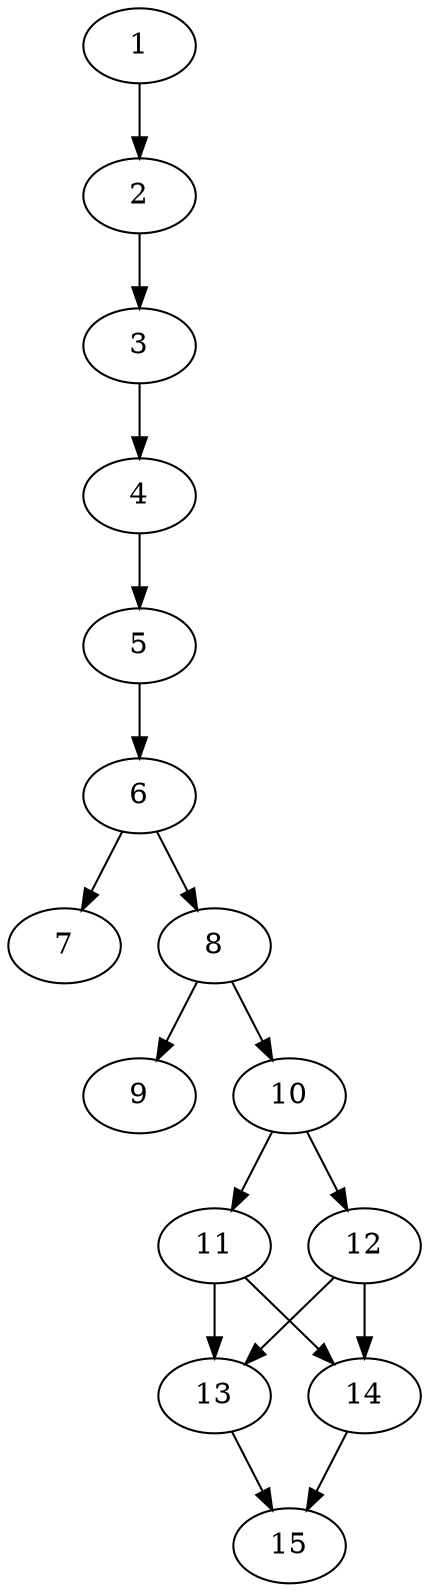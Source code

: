 // DAG automatically generated by daggen at Thu Oct  3 13:59:25 2019
// ./daggen --dot -n 15 --ccr 0.3 --fat 0.3 --regular 0.9 --density 0.6 --mindata 5242880 --maxdata 52428800 
digraph G {
  1 [size="33901227", alpha="0.15", expect_size="10170368"] 
  1 -> 2 [size ="10170368"]
  2 [size="66461013", alpha="0.00", expect_size="19938304"] 
  2 -> 3 [size ="19938304"]
  3 [size="58129067", alpha="0.09", expect_size="17438720"] 
  3 -> 4 [size ="17438720"]
  4 [size="144633173", alpha="0.19", expect_size="43389952"] 
  4 -> 5 [size ="43389952"]
  5 [size="145681067", alpha="0.04", expect_size="43704320"] 
  5 -> 6 [size ="43704320"]
  6 [size="23128747", alpha="0.08", expect_size="6938624"] 
  6 -> 7 [size ="6938624"]
  6 -> 8 [size ="6938624"]
  7 [size="144786773", alpha="0.14", expect_size="43436032"] 
  8 [size="174090240", alpha="0.18", expect_size="52227072"] 
  8 -> 9 [size ="52227072"]
  8 -> 10 [size ="52227072"]
  9 [size="79312213", alpha="0.14", expect_size="23793664"] 
  10 [size="78243840", alpha="0.13", expect_size="23473152"] 
  10 -> 11 [size ="23473152"]
  10 -> 12 [size ="23473152"]
  11 [size="109045760", alpha="0.16", expect_size="32713728"] 
  11 -> 13 [size ="32713728"]
  11 -> 14 [size ="32713728"]
  12 [size="66863787", alpha="0.18", expect_size="20059136"] 
  12 -> 13 [size ="20059136"]
  12 -> 14 [size ="20059136"]
  13 [size="69317973", alpha="0.12", expect_size="20795392"] 
  13 -> 15 [size ="20795392"]
  14 [size="140257280", alpha="0.15", expect_size="42077184"] 
  14 -> 15 [size ="42077184"]
  15 [size="135823360", alpha="0.20", expect_size="40747008"] 
}
